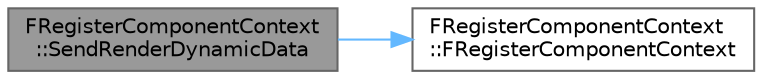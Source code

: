 digraph "FRegisterComponentContext::SendRenderDynamicData"
{
 // INTERACTIVE_SVG=YES
 // LATEX_PDF_SIZE
  bgcolor="transparent";
  edge [fontname=Helvetica,fontsize=10,labelfontname=Helvetica,labelfontsize=10];
  node [fontname=Helvetica,fontsize=10,shape=box,height=0.2,width=0.4];
  rankdir="LR";
  Node1 [id="Node000001",label="FRegisterComponentContext\l::SendRenderDynamicData",height=0.2,width=0.4,color="gray40", fillcolor="grey60", style="filled", fontcolor="black",tooltip=" "];
  Node1 -> Node2 [id="edge1_Node000001_Node000002",color="steelblue1",style="solid",tooltip=" "];
  Node2 [id="Node000002",label="FRegisterComponentContext\l::FRegisterComponentContext",height=0.2,width=0.4,color="grey40", fillcolor="white", style="filled",URL="$d2/d74/classFRegisterComponentContext.html#a678f0561e285bb0a69704bf9e3ee4c82",tooltip=" "];
}
